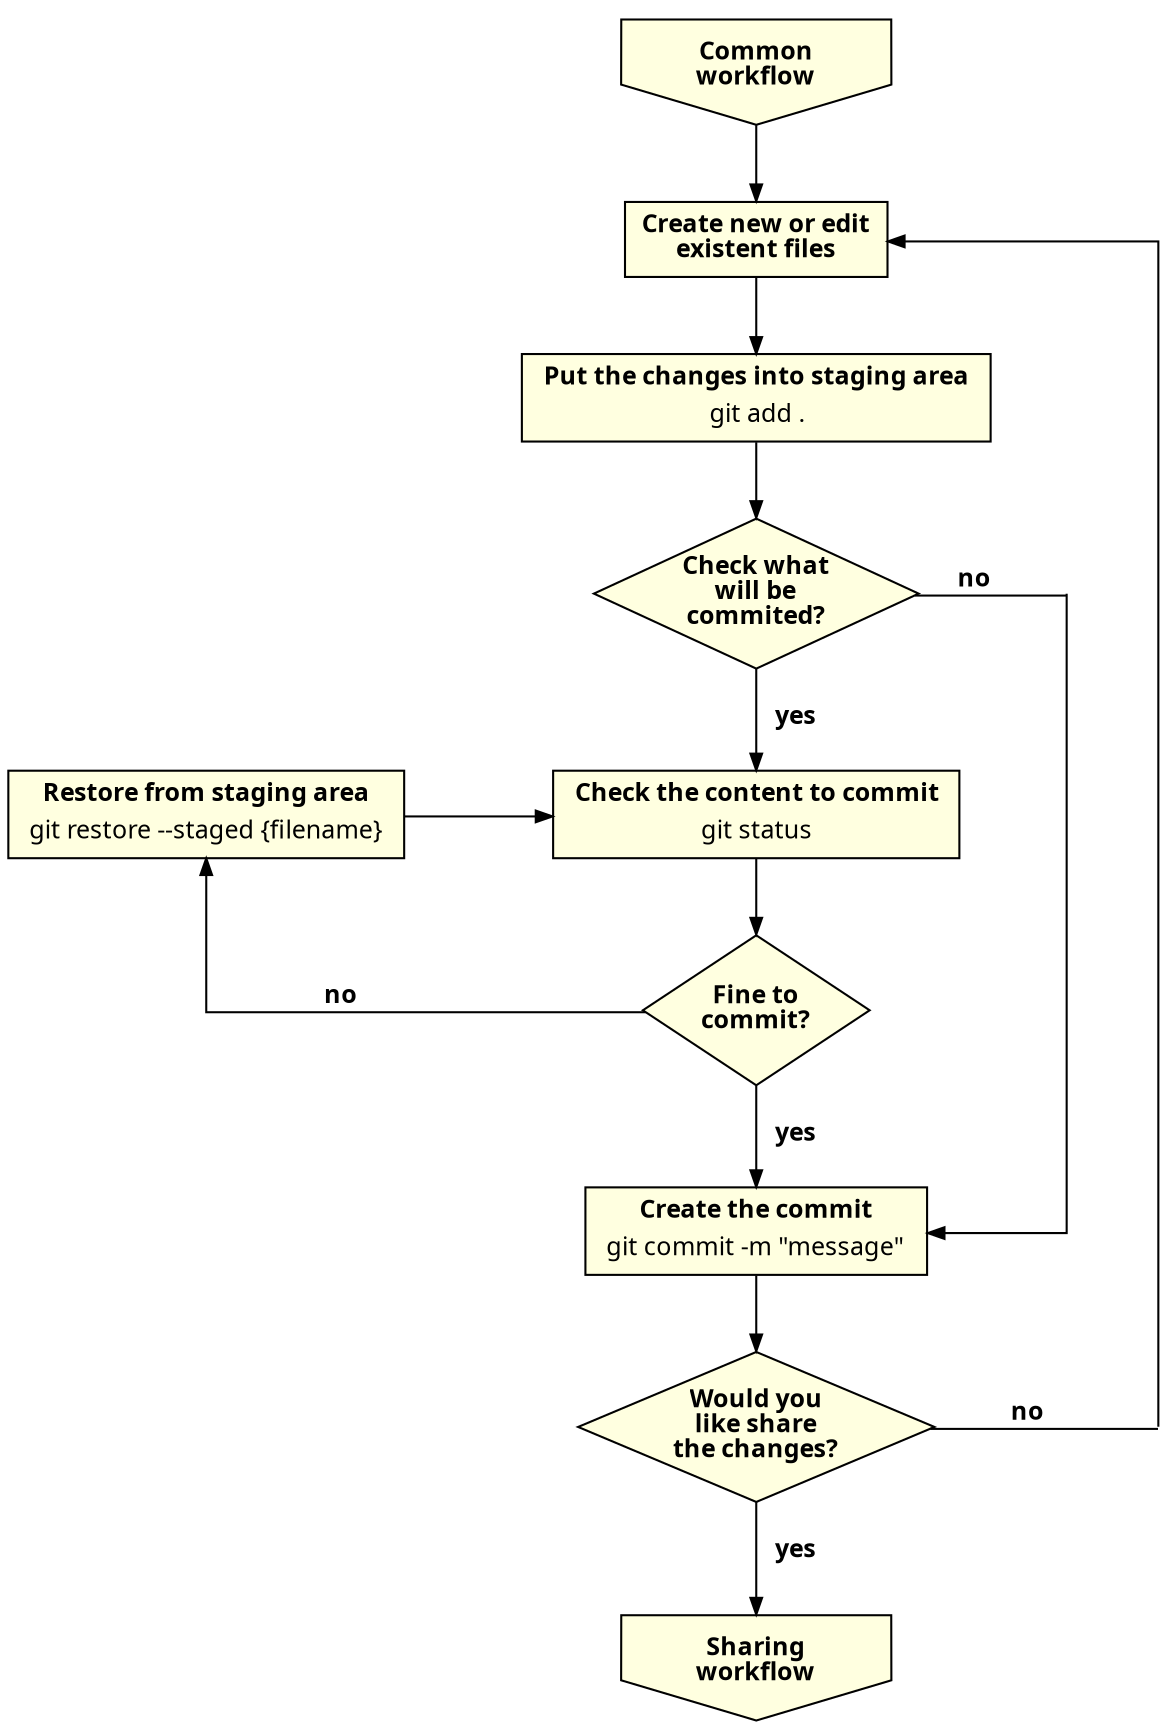 digraph commonworkflow {
    splines = ortho;
    overlap = false;

    edge [
        arrowsize = 0.8,
        fontname = "Verdana",
        fontsize = 12
    ]

    node [
        shape = rect,
        style = filled,
        fillcolor = lightyellow,
        fontname = "Verdana",
        fontsize = 12
    ]

    // dot
    dot1 [
        shape = point,
        style = invis,
        width = 0,
        group = right
    ]
    dot2 [
        shape = point,
        style = invis,
        width = 0,
        group = right
    ]

    // workflow
    common_workflow [
        shape = invhouse,
        label = <<b>Common<br/>workflow</b>>,
        group = main
    ]
    sharing_workflow [
        shape = invhouse,
        label = <<b>Sharing<br/>workflow</b>>,
        group = main
    ]

    // actions
    create_new_files_or_edit_existent_files [
        label = <<b>Create new or edit<br/>existent files</b>>,
        group = main
    ]

    // decisions
    check_what_will_be_commited [
        shape = diamond,
        label = <<b>Check what<br/>will be<br/>commited?</b>>,
        height = 1,
        group = main
    ]
    fine_to_commit [
        shape = diamond,
        label = <<b>Fine to<br/>commit?</b>>,
        height = 1,
        group = main
    ]
    would_you_like_share_the_changes [
        shape = diamond,
        label = <<b>Would you<br/>like share<br/>the changes?</b>>,
        height = 1,
        group = main
    ]

    // commands
    git_add [
        label = <
            <table border="0" cellborder="0" cellspacing="0">
            <tr><td><b>Put the changes into staging area</b></td></tr>
            <tr><td>git add .</td></tr>
            </table>
        >,
        group = main
    ]
    git_status [
        label = <
            <table border="0" cellborder="0" cellspacing="0">
            <tr><td><b>Check the content to commit</b></td></tr>
            <tr><td>git status</td></tr>
            </table>
        >,
        group = main
    ]
    git_commit [
        label = <
            <table border="0" cellborder="0" cellspacing="0">
            <tr><td><b>Create the commit</b></td></tr>
            <tr><td>git commit -m "message"</td></tr>
            </table>
        >,
        group = main
    ]
    git_restore [
        label = <
            <table border="0" cellborder="0" cellspacing="0">
            <tr><td><b>Restore from staging area</b></td></tr>
            <tr><td>git restore --staged {filename}</td></tr>
            </table>
        >
    ]

    // relations
    common_workflow -> create_new_files_or_edit_existent_files
    create_new_files_or_edit_existent_files -> git_add
    git_add -> check_what_will_be_commited
    check_what_will_be_commited -> git_status [label = <<b>   yes</b>>]
    git_status -> fine_to_commit
    fine_to_commit -> git_commit [label = <<b>   yes</b>>]
    git_commit -> would_you_like_share_the_changes
    would_you_like_share_the_changes -> sharing_workflow [label = <<b>   yes</b>>]

    check_what_will_be_commited -> dot1 [dir = none, label = <<b>no</b>>, minlen = 2]
    dot1 -> git_commit

    // left
    git_restore -> git_status [minlen = 2]
    fine_to_commit -> git_restore [xlabel = <<b>no</b>>]

    // right
    would_you_like_share_the_changes -> dot2 [dir = none, label = <<b>no</b>>, minlen = 3]
    create_new_files_or_edit_existent_files -> dot2 [dir = back]

    // put them on the same horizontal line
    { rank = same; check_what_will_be_commited; dot1 }
    { rank = same; would_you_like_share_the_changes; dot2; }
    { rank = same; git_restore; git_status; }
}
